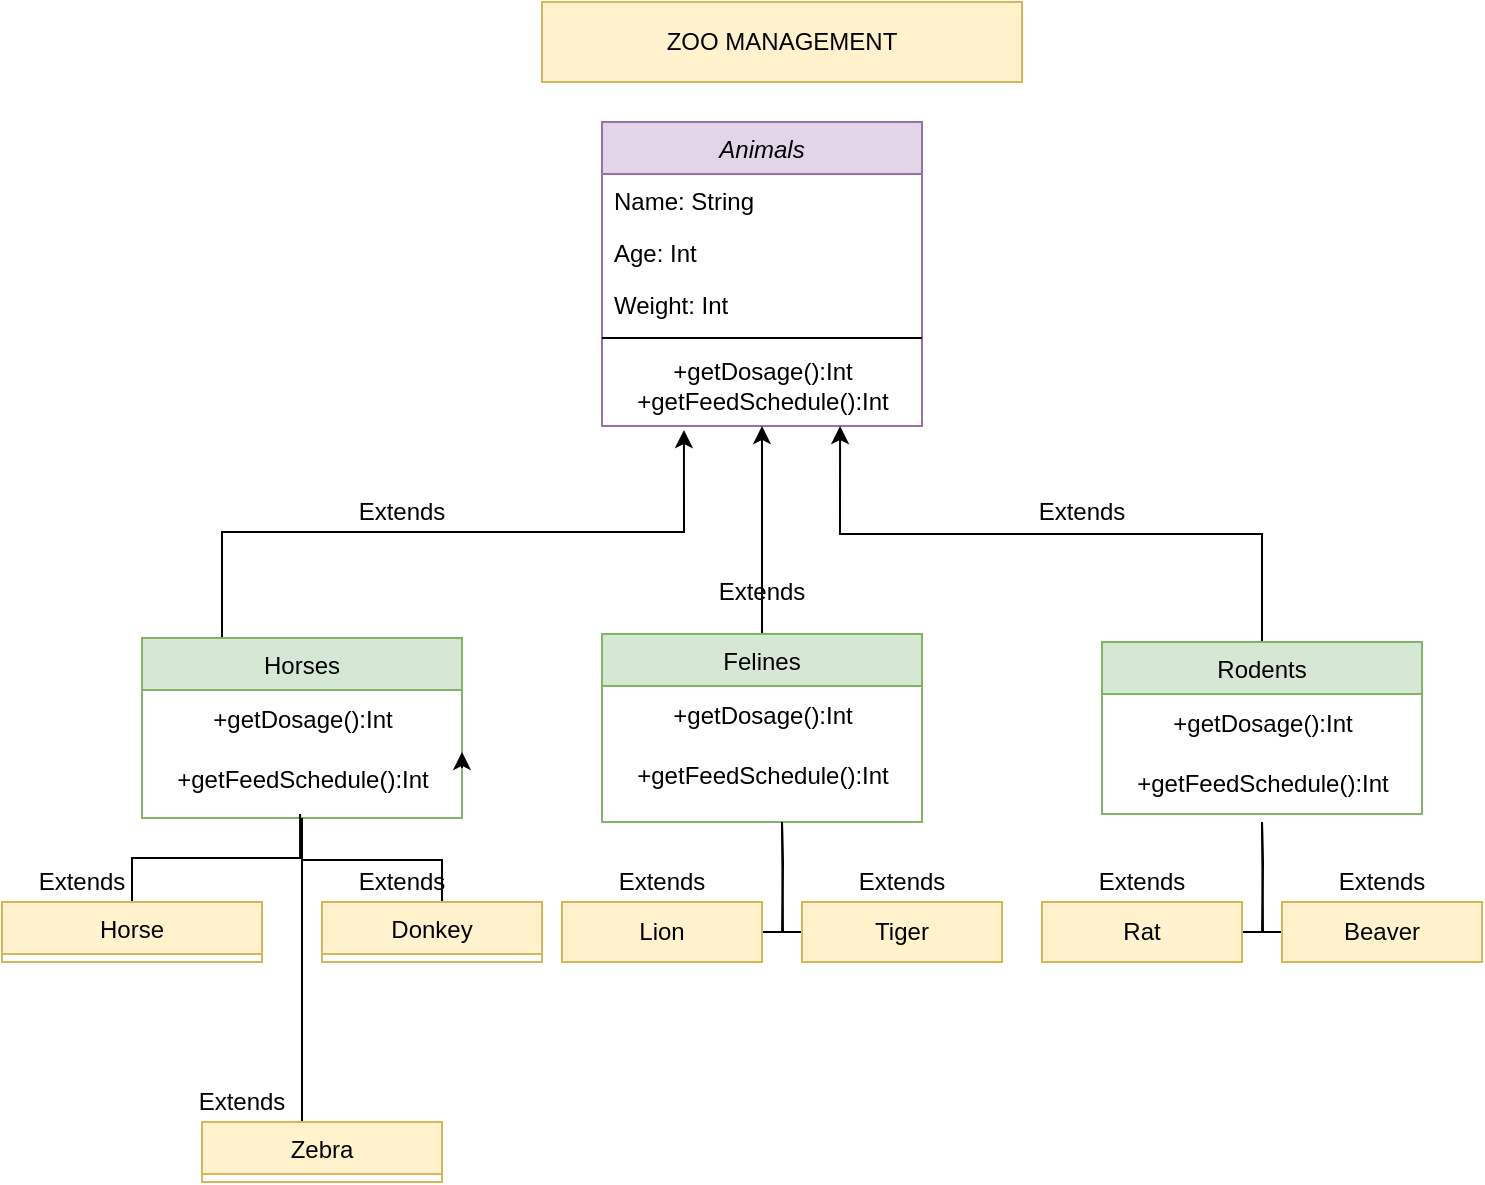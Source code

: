 <mxfile version="20.7.4" type="device"><diagram id="C5RBs43oDa-KdzZeNtuy" name="Page-1"><mxGraphModel dx="954" dy="647" grid="1" gridSize="10" guides="1" tooltips="1" connect="1" arrows="1" fold="1" page="1" pageScale="1" pageWidth="827" pageHeight="1169" math="0" shadow="0"><root><mxCell id="WIyWlLk6GJQsqaUBKTNV-0"/><mxCell id="WIyWlLk6GJQsqaUBKTNV-1" parent="WIyWlLk6GJQsqaUBKTNV-0"/><mxCell id="zkfFHV4jXpPFQw0GAbJ--0" value="Animals" style="swimlane;fontStyle=2;align=center;verticalAlign=top;childLayout=stackLayout;horizontal=1;startSize=26;horizontalStack=0;resizeParent=1;resizeLast=0;collapsible=1;marginBottom=0;rounded=0;shadow=0;strokeWidth=1;fillColor=#e1d5e7;strokeColor=#9673a6;" parent="WIyWlLk6GJQsqaUBKTNV-1" vertex="1"><mxGeometry x="360" y="100" width="160" height="152" as="geometry"><mxRectangle x="230" y="140" width="160" height="26" as="alternateBounds"/></mxGeometry></mxCell><mxCell id="zkfFHV4jXpPFQw0GAbJ--1" value="Name: String" style="text;align=left;verticalAlign=top;spacingLeft=4;spacingRight=4;overflow=hidden;rotatable=0;points=[[0,0.5],[1,0.5]];portConstraint=eastwest;" parent="zkfFHV4jXpPFQw0GAbJ--0" vertex="1"><mxGeometry y="26" width="160" height="26" as="geometry"/></mxCell><mxCell id="zkfFHV4jXpPFQw0GAbJ--3" value="Age: Int" style="text;align=left;verticalAlign=top;spacingLeft=4;spacingRight=4;overflow=hidden;rotatable=0;points=[[0,0.5],[1,0.5]];portConstraint=eastwest;rounded=0;shadow=0;html=0;" parent="zkfFHV4jXpPFQw0GAbJ--0" vertex="1"><mxGeometry y="52" width="160" height="26" as="geometry"/></mxCell><mxCell id="zkfFHV4jXpPFQw0GAbJ--5" value="Weight: Int" style="text;align=left;verticalAlign=top;spacingLeft=4;spacingRight=4;overflow=hidden;rotatable=0;points=[[0,0.5],[1,0.5]];portConstraint=eastwest;" parent="zkfFHV4jXpPFQw0GAbJ--0" vertex="1"><mxGeometry y="78" width="160" height="26" as="geometry"/></mxCell><mxCell id="zkfFHV4jXpPFQw0GAbJ--4" value="" style="line;html=1;strokeWidth=1;align=left;verticalAlign=middle;spacingTop=-1;spacingLeft=3;spacingRight=3;rotatable=0;labelPosition=right;points=[];portConstraint=eastwest;" parent="zkfFHV4jXpPFQw0GAbJ--0" vertex="1"><mxGeometry y="104" width="160" height="8" as="geometry"/></mxCell><mxCell id="x1m8nNZbE89TZjxgv0Tk-15" value="+getDosage():Int&lt;br&gt;+getFeedSchedule():Int" style="text;html=1;align=center;verticalAlign=middle;resizable=0;points=[];autosize=1;strokeColor=none;fillColor=none;" vertex="1" parent="zkfFHV4jXpPFQw0GAbJ--0"><mxGeometry y="112" width="160" height="40" as="geometry"/></mxCell><mxCell id="x1m8nNZbE89TZjxgv0Tk-29" style="edgeStyle=orthogonalEdgeStyle;rounded=0;orthogonalLoop=1;jettySize=auto;html=1;exitX=0.25;exitY=0;exitDx=0;exitDy=0;entryX=0.256;entryY=1.05;entryDx=0;entryDy=0;entryPerimeter=0;" edge="1" parent="WIyWlLk6GJQsqaUBKTNV-1" source="zkfFHV4jXpPFQw0GAbJ--6" target="x1m8nNZbE89TZjxgv0Tk-15"><mxGeometry relative="1" as="geometry"/></mxCell><mxCell id="zkfFHV4jXpPFQw0GAbJ--6" value="Horses" style="swimlane;fontStyle=0;align=center;verticalAlign=top;childLayout=stackLayout;horizontal=1;startSize=26;horizontalStack=0;resizeParent=1;resizeLast=0;collapsible=1;marginBottom=0;rounded=0;shadow=0;strokeWidth=1;fillColor=#d5e8d4;strokeColor=#82b366;" parent="WIyWlLk6GJQsqaUBKTNV-1" vertex="1"><mxGeometry x="130" y="358" width="160" height="90" as="geometry"><mxRectangle x="130" y="380" width="160" height="26" as="alternateBounds"/></mxGeometry></mxCell><mxCell id="x1m8nNZbE89TZjxgv0Tk-1" style="edgeStyle=orthogonalEdgeStyle;rounded=0;orthogonalLoop=1;jettySize=auto;html=1;exitX=1;exitY=0.5;exitDx=0;exitDy=0;entryX=1;entryY=0.192;entryDx=0;entryDy=0;entryPerimeter=0;" edge="1" parent="zkfFHV4jXpPFQw0GAbJ--6"><mxGeometry relative="1" as="geometry"><mxPoint x="160" y="65" as="sourcePoint"/><mxPoint x="160" y="56.992" as="targetPoint"/></mxGeometry></mxCell><mxCell id="x1m8nNZbE89TZjxgv0Tk-20" value="+getDosage():Int" style="text;html=1;align=center;verticalAlign=middle;resizable=0;points=[];autosize=1;strokeColor=none;fillColor=none;" vertex="1" parent="zkfFHV4jXpPFQw0GAbJ--6"><mxGeometry y="26" width="160" height="30" as="geometry"/></mxCell><mxCell id="x1m8nNZbE89TZjxgv0Tk-21" value="+getFeedSchedule():Int" style="text;html=1;align=center;verticalAlign=middle;resizable=0;points=[];autosize=1;strokeColor=none;fillColor=none;" vertex="1" parent="zkfFHV4jXpPFQw0GAbJ--6"><mxGeometry y="56" width="160" height="30" as="geometry"/></mxCell><mxCell id="x1m8nNZbE89TZjxgv0Tk-42" style="edgeStyle=orthogonalEdgeStyle;rounded=0;orthogonalLoop=1;jettySize=auto;html=1;exitX=0.5;exitY=0;exitDx=0;exitDy=0;entryX=0.744;entryY=1;entryDx=0;entryDy=0;entryPerimeter=0;" edge="1" parent="WIyWlLk6GJQsqaUBKTNV-1" source="zkfFHV4jXpPFQw0GAbJ--13" target="x1m8nNZbE89TZjxgv0Tk-15"><mxGeometry relative="1" as="geometry"/></mxCell><mxCell id="zkfFHV4jXpPFQw0GAbJ--13" value="Rodents" style="swimlane;fontStyle=0;align=center;verticalAlign=top;childLayout=stackLayout;horizontal=1;startSize=26;horizontalStack=0;resizeParent=1;resizeLast=0;collapsible=1;marginBottom=0;rounded=0;shadow=0;strokeWidth=1;fillColor=#d5e8d4;strokeColor=#82b366;" parent="WIyWlLk6GJQsqaUBKTNV-1" vertex="1"><mxGeometry x="610" y="360" width="160" height="86" as="geometry"><mxRectangle x="340" y="380" width="170" height="26" as="alternateBounds"/></mxGeometry></mxCell><mxCell id="x1m8nNZbE89TZjxgv0Tk-24" value="+getDosage():Int" style="text;html=1;align=center;verticalAlign=middle;resizable=0;points=[];autosize=1;strokeColor=none;fillColor=none;" vertex="1" parent="zkfFHV4jXpPFQw0GAbJ--13"><mxGeometry y="26" width="160" height="30" as="geometry"/></mxCell><mxCell id="x1m8nNZbE89TZjxgv0Tk-28" value="+getFeedSchedule():Int" style="text;html=1;align=center;verticalAlign=middle;resizable=0;points=[];autosize=1;strokeColor=none;fillColor=none;" vertex="1" parent="zkfFHV4jXpPFQw0GAbJ--13"><mxGeometry y="56" width="160" height="30" as="geometry"/></mxCell><mxCell id="x1m8nNZbE89TZjxgv0Tk-6" style="edgeStyle=orthogonalEdgeStyle;rounded=0;orthogonalLoop=1;jettySize=auto;html=1;entryX=0.5;entryY=1;entryDx=0;entryDy=0;" edge="1" parent="WIyWlLk6GJQsqaUBKTNV-1" source="zkfFHV4jXpPFQw0GAbJ--17" target="zkfFHV4jXpPFQw0GAbJ--0"><mxGeometry relative="1" as="geometry"><mxPoint x="300" y="270" as="targetPoint"/></mxGeometry></mxCell><mxCell id="zkfFHV4jXpPFQw0GAbJ--17" value="Felines" style="swimlane;fontStyle=0;align=center;verticalAlign=top;childLayout=stackLayout;horizontal=1;startSize=26;horizontalStack=0;resizeParent=1;resizeLast=0;collapsible=1;marginBottom=0;rounded=0;shadow=0;strokeWidth=1;fillColor=#d5e8d4;strokeColor=#82b366;" parent="WIyWlLk6GJQsqaUBKTNV-1" vertex="1"><mxGeometry x="360" y="356" width="160" height="94" as="geometry"><mxRectangle x="550" y="140" width="160" height="26" as="alternateBounds"/></mxGeometry></mxCell><mxCell id="x1m8nNZbE89TZjxgv0Tk-22" value="+getDosage():Int" style="text;html=1;align=center;verticalAlign=middle;resizable=0;points=[];autosize=1;strokeColor=none;fillColor=none;" vertex="1" parent="zkfFHV4jXpPFQw0GAbJ--17"><mxGeometry y="26" width="160" height="30" as="geometry"/></mxCell><mxCell id="x1m8nNZbE89TZjxgv0Tk-23" value="+getFeedSchedule():Int" style="text;html=1;align=center;verticalAlign=middle;resizable=0;points=[];autosize=1;strokeColor=none;fillColor=none;" vertex="1" parent="zkfFHV4jXpPFQw0GAbJ--17"><mxGeometry y="56" width="160" height="30" as="geometry"/></mxCell><mxCell id="x1m8nNZbE89TZjxgv0Tk-55" value="" style="edgeStyle=elbowEdgeStyle;elbow=vertical;sourcePerimeterSpacing=0;targetPerimeterSpacing=0;startArrow=none;endArrow=none;rounded=0;curved=0;" edge="1" parent="WIyWlLk6GJQsqaUBKTNV-1"><mxGeometry relative="1" as="geometry"><mxPoint x="210" y="448" as="sourcePoint"/><mxPoint x="280" y="490" as="targetPoint"/></mxGeometry></mxCell><mxCell id="x1m8nNZbE89TZjxgv0Tk-62" value="" style="edgeStyle=elbowEdgeStyle;elbow=vertical;sourcePerimeterSpacing=0;targetPerimeterSpacing=0;startArrow=none;endArrow=none;rounded=0;curved=0;exitX=0.494;exitY=1.067;exitDx=0;exitDy=0;exitPerimeter=0;" edge="1" parent="WIyWlLk6GJQsqaUBKTNV-1" source="x1m8nNZbE89TZjxgv0Tk-21"><mxGeometry relative="1" as="geometry"><mxPoint x="50" y="448" as="sourcePoint"/><mxPoint x="125" y="490" as="targetPoint"/></mxGeometry></mxCell><mxCell id="x1m8nNZbE89TZjxgv0Tk-66" value="" style="edgeStyle=orthogonalEdgeStyle;sourcePerimeterSpacing=0;targetPerimeterSpacing=0;startArrow=none;endArrow=none;rounded=0;targetPortConstraint=eastwest;sourcePortConstraint=northsouth;curved=0;rounded=0;" edge="1" target="x1m8nNZbE89TZjxgv0Tk-68" parent="WIyWlLk6GJQsqaUBKTNV-1"><mxGeometry relative="1" as="geometry"><mxPoint x="450" y="450" as="sourcePoint"/></mxGeometry></mxCell><mxCell id="x1m8nNZbE89TZjxgv0Tk-67" value="" style="edgeStyle=orthogonalEdgeStyle;sourcePerimeterSpacing=0;targetPerimeterSpacing=0;startArrow=none;endArrow=none;rounded=0;targetPortConstraint=eastwest;sourcePortConstraint=northsouth;curved=0;rounded=0;" edge="1" target="x1m8nNZbE89TZjxgv0Tk-69" parent="WIyWlLk6GJQsqaUBKTNV-1"><mxGeometry relative="1" as="geometry"><mxPoint x="450" y="450" as="sourcePoint"/></mxGeometry></mxCell><mxCell id="x1m8nNZbE89TZjxgv0Tk-68" value="Lion" style="whiteSpace=wrap;html=1;align=center;verticalAlign=middle;treeFolding=1;treeMoving=1;fillColor=#fff2cc;strokeColor=#d6b656;" vertex="1" parent="WIyWlLk6GJQsqaUBKTNV-1"><mxGeometry x="340" y="490" width="100" height="30" as="geometry"/></mxCell><mxCell id="x1m8nNZbE89TZjxgv0Tk-69" value="Tiger" style="whiteSpace=wrap;html=1;align=center;verticalAlign=middle;treeFolding=1;treeMoving=1;fillColor=#fff2cc;strokeColor=#d6b656;" vertex="1" parent="WIyWlLk6GJQsqaUBKTNV-1"><mxGeometry x="460" y="490" width="100" height="30" as="geometry"/></mxCell><mxCell id="x1m8nNZbE89TZjxgv0Tk-70" value="" style="edgeStyle=orthogonalEdgeStyle;sourcePerimeterSpacing=0;targetPerimeterSpacing=0;startArrow=none;endArrow=none;rounded=0;targetPortConstraint=eastwest;sourcePortConstraint=northsouth;curved=0;rounded=0;" edge="1" target="x1m8nNZbE89TZjxgv0Tk-72" parent="WIyWlLk6GJQsqaUBKTNV-1"><mxGeometry relative="1" as="geometry"><mxPoint x="690" y="450" as="sourcePoint"/></mxGeometry></mxCell><mxCell id="x1m8nNZbE89TZjxgv0Tk-71" value="" style="edgeStyle=orthogonalEdgeStyle;sourcePerimeterSpacing=0;targetPerimeterSpacing=0;startArrow=none;endArrow=none;rounded=0;targetPortConstraint=eastwest;sourcePortConstraint=northsouth;curved=0;rounded=0;" edge="1" target="x1m8nNZbE89TZjxgv0Tk-73" parent="WIyWlLk6GJQsqaUBKTNV-1"><mxGeometry relative="1" as="geometry"><mxPoint x="690" y="450" as="sourcePoint"/></mxGeometry></mxCell><mxCell id="x1m8nNZbE89TZjxgv0Tk-72" value="Rat" style="whiteSpace=wrap;html=1;align=center;verticalAlign=middle;treeFolding=1;treeMoving=1;fillColor=#fff2cc;strokeColor=#d6b656;" vertex="1" parent="WIyWlLk6GJQsqaUBKTNV-1"><mxGeometry x="580" y="490" width="100" height="30" as="geometry"/></mxCell><mxCell id="x1m8nNZbE89TZjxgv0Tk-73" value="Beaver" style="whiteSpace=wrap;html=1;align=center;verticalAlign=middle;treeFolding=1;treeMoving=1;fillColor=#fff2cc;strokeColor=#d6b656;" vertex="1" parent="WIyWlLk6GJQsqaUBKTNV-1"><mxGeometry x="700" y="490" width="100" height="30" as="geometry"/></mxCell><mxCell id="x1m8nNZbE89TZjxgv0Tk-74" value="Extends" style="text;strokeColor=none;align=center;fillColor=none;html=1;verticalAlign=middle;whiteSpace=wrap;rounded=0;" vertex="1" parent="WIyWlLk6GJQsqaUBKTNV-1"><mxGeometry x="230" y="280" width="60" height="30" as="geometry"/></mxCell><mxCell id="x1m8nNZbE89TZjxgv0Tk-75" value="Extends" style="text;strokeColor=none;align=center;fillColor=none;html=1;verticalAlign=middle;whiteSpace=wrap;rounded=0;" vertex="1" parent="WIyWlLk6GJQsqaUBKTNV-1"><mxGeometry x="570" y="280" width="60" height="30" as="geometry"/></mxCell><mxCell id="x1m8nNZbE89TZjxgv0Tk-76" value="Extends" style="text;strokeColor=none;align=center;fillColor=none;html=1;verticalAlign=middle;whiteSpace=wrap;rounded=0;" vertex="1" parent="WIyWlLk6GJQsqaUBKTNV-1"><mxGeometry x="410" y="320" width="60" height="30" as="geometry"/></mxCell><mxCell id="x1m8nNZbE89TZjxgv0Tk-77" value="Extends" style="text;strokeColor=none;align=center;fillColor=none;html=1;verticalAlign=middle;whiteSpace=wrap;rounded=0;" vertex="1" parent="WIyWlLk6GJQsqaUBKTNV-1"><mxGeometry x="720" y="470" width="60" height="20" as="geometry"/></mxCell><mxCell id="x1m8nNZbE89TZjxgv0Tk-78" value="Extends" style="text;strokeColor=none;align=center;fillColor=none;html=1;verticalAlign=middle;whiteSpace=wrap;rounded=0;" vertex="1" parent="WIyWlLk6GJQsqaUBKTNV-1"><mxGeometry x="600" y="470" width="60" height="20" as="geometry"/></mxCell><mxCell id="x1m8nNZbE89TZjxgv0Tk-79" value="Extends" style="text;strokeColor=none;align=center;fillColor=none;html=1;verticalAlign=middle;whiteSpace=wrap;rounded=0;" vertex="1" parent="WIyWlLk6GJQsqaUBKTNV-1"><mxGeometry x="480" y="470" width="60" height="20" as="geometry"/></mxCell><mxCell id="x1m8nNZbE89TZjxgv0Tk-80" value="Extends" style="text;strokeColor=none;align=center;fillColor=none;html=1;verticalAlign=middle;whiteSpace=wrap;rounded=0;" vertex="1" parent="WIyWlLk6GJQsqaUBKTNV-1"><mxGeometry x="360" y="470" width="60" height="20" as="geometry"/></mxCell><mxCell id="x1m8nNZbE89TZjxgv0Tk-81" value="Extends" style="text;strokeColor=none;align=center;fillColor=none;html=1;verticalAlign=middle;whiteSpace=wrap;rounded=0;" vertex="1" parent="WIyWlLk6GJQsqaUBKTNV-1"><mxGeometry x="150" y="580" width="60" height="20" as="geometry"/></mxCell><mxCell id="x1m8nNZbE89TZjxgv0Tk-82" value="" style="edgeStyle=elbowEdgeStyle;elbow=vertical;sourcePerimeterSpacing=0;startArrow=none;endArrow=none;rounded=0;curved=0;entryX=1;entryY=1;entryDx=0;entryDy=0;" edge="1" parent="WIyWlLk6GJQsqaUBKTNV-1" target="x1m8nNZbE89TZjxgv0Tk-81"><mxGeometry relative="1" as="geometry"><mxPoint x="210" y="460" as="sourcePoint"/><mxPoint x="210" y="588" as="targetPoint"/><Array as="points"><mxPoint x="210" y="530"/></Array></mxGeometry></mxCell><mxCell id="x1m8nNZbE89TZjxgv0Tk-83" value="Extends" style="text;strokeColor=none;align=center;fillColor=none;html=1;verticalAlign=middle;whiteSpace=wrap;rounded=0;" vertex="1" parent="WIyWlLk6GJQsqaUBKTNV-1"><mxGeometry x="70" y="470" width="60" height="20" as="geometry"/></mxCell><mxCell id="x1m8nNZbE89TZjxgv0Tk-84" value="Extends" style="text;strokeColor=none;align=center;fillColor=none;html=1;verticalAlign=middle;whiteSpace=wrap;rounded=0;" vertex="1" parent="WIyWlLk6GJQsqaUBKTNV-1"><mxGeometry x="230" y="470" width="60" height="20" as="geometry"/></mxCell><mxCell id="x1m8nNZbE89TZjxgv0Tk-86" value="ZOO MANAGEMENT" style="text;strokeColor=#d6b656;align=center;fillColor=#fff2cc;html=1;verticalAlign=middle;whiteSpace=wrap;rounded=0;" vertex="1" parent="WIyWlLk6GJQsqaUBKTNV-1"><mxGeometry x="330" y="40" width="240" height="40" as="geometry"/></mxCell><mxCell id="x1m8nNZbE89TZjxgv0Tk-96" value="Horse" style="swimlane;fontStyle=0;align=center;verticalAlign=top;childLayout=stackLayout;horizontal=1;startSize=26;horizontalStack=0;resizeParent=1;resizeLast=0;collapsible=1;marginBottom=0;rounded=0;shadow=0;strokeWidth=1;fillColor=#fff2cc;strokeColor=#d6b656;" vertex="1" parent="WIyWlLk6GJQsqaUBKTNV-1"><mxGeometry x="60" y="490" width="130" height="30" as="geometry"><mxRectangle x="130" y="380" width="160" height="26" as="alternateBounds"/></mxGeometry></mxCell><mxCell id="x1m8nNZbE89TZjxgv0Tk-101" value="Donkey" style="swimlane;fontStyle=0;align=center;verticalAlign=top;childLayout=stackLayout;horizontal=1;startSize=26;horizontalStack=0;resizeParent=1;resizeLast=0;collapsible=1;marginBottom=0;rounded=0;shadow=0;strokeWidth=1;fillColor=#fff2cc;strokeColor=#d6b656;" vertex="1" parent="WIyWlLk6GJQsqaUBKTNV-1"><mxGeometry x="220" y="490" width="110" height="30" as="geometry"><mxRectangle x="130" y="380" width="160" height="26" as="alternateBounds"/></mxGeometry></mxCell><mxCell id="x1m8nNZbE89TZjxgv0Tk-105" value="Zebra" style="swimlane;fontStyle=0;align=center;verticalAlign=top;childLayout=stackLayout;horizontal=1;startSize=26;horizontalStack=0;resizeParent=1;resizeLast=0;collapsible=1;marginBottom=0;rounded=0;shadow=0;strokeWidth=1;fillColor=#fff2cc;strokeColor=#d6b656;" vertex="1" parent="WIyWlLk6GJQsqaUBKTNV-1"><mxGeometry x="160" y="600" width="120" height="30" as="geometry"><mxRectangle x="130" y="380" width="160" height="26" as="alternateBounds"/></mxGeometry></mxCell></root></mxGraphModel></diagram></mxfile>